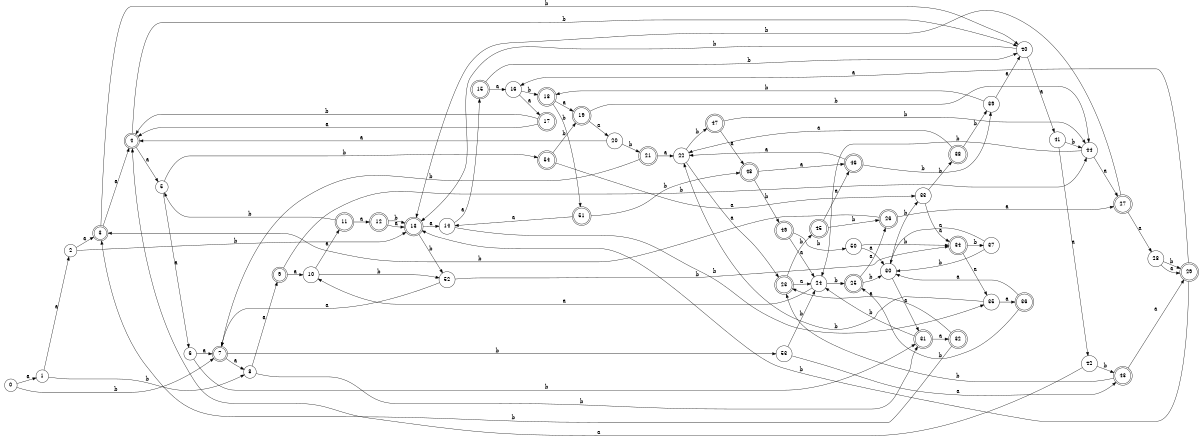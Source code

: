 digraph n44_5 {
__start0 [label="" shape="none"];

rankdir=LR;
size="8,5";

s0 [style="filled", color="black", fillcolor="white" shape="circle", label="0"];
s1 [style="filled", color="black", fillcolor="white" shape="circle", label="1"];
s2 [style="filled", color="black", fillcolor="white" shape="circle", label="2"];
s3 [style="rounded,filled", color="black", fillcolor="white" shape="doublecircle", label="3"];
s4 [style="rounded,filled", color="black", fillcolor="white" shape="doublecircle", label="4"];
s5 [style="filled", color="black", fillcolor="white" shape="circle", label="5"];
s6 [style="filled", color="black", fillcolor="white" shape="circle", label="6"];
s7 [style="rounded,filled", color="black", fillcolor="white" shape="doublecircle", label="7"];
s8 [style="filled", color="black", fillcolor="white" shape="circle", label="8"];
s9 [style="rounded,filled", color="black", fillcolor="white" shape="doublecircle", label="9"];
s10 [style="filled", color="black", fillcolor="white" shape="circle", label="10"];
s11 [style="rounded,filled", color="black", fillcolor="white" shape="doublecircle", label="11"];
s12 [style="rounded,filled", color="black", fillcolor="white" shape="doublecircle", label="12"];
s13 [style="rounded,filled", color="black", fillcolor="white" shape="doublecircle", label="13"];
s14 [style="filled", color="black", fillcolor="white" shape="circle", label="14"];
s15 [style="rounded,filled", color="black", fillcolor="white" shape="doublecircle", label="15"];
s16 [style="filled", color="black", fillcolor="white" shape="circle", label="16"];
s17 [style="rounded,filled", color="black", fillcolor="white" shape="doublecircle", label="17"];
s18 [style="rounded,filled", color="black", fillcolor="white" shape="doublecircle", label="18"];
s19 [style="rounded,filled", color="black", fillcolor="white" shape="doublecircle", label="19"];
s20 [style="filled", color="black", fillcolor="white" shape="circle", label="20"];
s21 [style="rounded,filled", color="black", fillcolor="white" shape="doublecircle", label="21"];
s22 [style="filled", color="black", fillcolor="white" shape="circle", label="22"];
s23 [style="rounded,filled", color="black", fillcolor="white" shape="doublecircle", label="23"];
s24 [style="filled", color="black", fillcolor="white" shape="circle", label="24"];
s25 [style="rounded,filled", color="black", fillcolor="white" shape="doublecircle", label="25"];
s26 [style="rounded,filled", color="black", fillcolor="white" shape="doublecircle", label="26"];
s27 [style="rounded,filled", color="black", fillcolor="white" shape="doublecircle", label="27"];
s28 [style="filled", color="black", fillcolor="white" shape="circle", label="28"];
s29 [style="rounded,filled", color="black", fillcolor="white" shape="doublecircle", label="29"];
s30 [style="filled", color="black", fillcolor="white" shape="circle", label="30"];
s31 [style="rounded,filled", color="black", fillcolor="white" shape="doublecircle", label="31"];
s32 [style="rounded,filled", color="black", fillcolor="white" shape="doublecircle", label="32"];
s33 [style="filled", color="black", fillcolor="white" shape="circle", label="33"];
s34 [style="rounded,filled", color="black", fillcolor="white" shape="doublecircle", label="34"];
s35 [style="filled", color="black", fillcolor="white" shape="circle", label="35"];
s36 [style="rounded,filled", color="black", fillcolor="white" shape="doublecircle", label="36"];
s37 [style="filled", color="black", fillcolor="white" shape="circle", label="37"];
s38 [style="rounded,filled", color="black", fillcolor="white" shape="doublecircle", label="38"];
s39 [style="filled", color="black", fillcolor="white" shape="circle", label="39"];
s40 [style="filled", color="black", fillcolor="white" shape="circle", label="40"];
s41 [style="filled", color="black", fillcolor="white" shape="circle", label="41"];
s42 [style="filled", color="black", fillcolor="white" shape="circle", label="42"];
s43 [style="rounded,filled", color="black", fillcolor="white" shape="doublecircle", label="43"];
s44 [style="filled", color="black", fillcolor="white" shape="circle", label="44"];
s45 [style="rounded,filled", color="black", fillcolor="white" shape="doublecircle", label="45"];
s46 [style="rounded,filled", color="black", fillcolor="white" shape="doublecircle", label="46"];
s47 [style="rounded,filled", color="black", fillcolor="white" shape="doublecircle", label="47"];
s48 [style="rounded,filled", color="black", fillcolor="white" shape="doublecircle", label="48"];
s49 [style="rounded,filled", color="black", fillcolor="white" shape="doublecircle", label="49"];
s50 [style="filled", color="black", fillcolor="white" shape="circle", label="50"];
s51 [style="rounded,filled", color="black", fillcolor="white" shape="doublecircle", label="51"];
s52 [style="filled", color="black", fillcolor="white" shape="circle", label="52"];
s53 [style="filled", color="black", fillcolor="white" shape="circle", label="53"];
s54 [style="rounded,filled", color="black", fillcolor="white" shape="doublecircle", label="54"];
s0 -> s1 [label="a"];
s0 -> s7 [label="b"];
s1 -> s2 [label="a"];
s1 -> s8 [label="b"];
s2 -> s3 [label="a"];
s2 -> s13 [label="b"];
s3 -> s4 [label="a"];
s3 -> s40 [label="b"];
s4 -> s5 [label="a"];
s4 -> s40 [label="b"];
s5 -> s6 [label="a"];
s5 -> s54 [label="b"];
s6 -> s7 [label="a"];
s6 -> s31 [label="b"];
s7 -> s8 [label="a"];
s7 -> s53 [label="b"];
s8 -> s9 [label="a"];
s8 -> s31 [label="b"];
s9 -> s10 [label="a"];
s9 -> s44 [label="b"];
s10 -> s11 [label="a"];
s10 -> s52 [label="b"];
s11 -> s12 [label="a"];
s11 -> s5 [label="b"];
s12 -> s13 [label="a"];
s12 -> s13 [label="b"];
s13 -> s14 [label="a"];
s13 -> s52 [label="b"];
s14 -> s15 [label="a"];
s14 -> s35 [label="b"];
s15 -> s16 [label="a"];
s15 -> s40 [label="b"];
s16 -> s17 [label="a"];
s16 -> s18 [label="b"];
s17 -> s4 [label="a"];
s17 -> s4 [label="b"];
s18 -> s19 [label="a"];
s18 -> s51 [label="b"];
s19 -> s20 [label="a"];
s19 -> s44 [label="b"];
s20 -> s4 [label="a"];
s20 -> s21 [label="b"];
s21 -> s22 [label="a"];
s21 -> s7 [label="b"];
s22 -> s23 [label="a"];
s22 -> s47 [label="b"];
s23 -> s24 [label="a"];
s23 -> s45 [label="b"];
s24 -> s10 [label="a"];
s24 -> s25 [label="b"];
s25 -> s26 [label="a"];
s25 -> s30 [label="b"];
s26 -> s27 [label="a"];
s26 -> s3 [label="b"];
s27 -> s28 [label="a"];
s27 -> s13 [label="b"];
s28 -> s29 [label="a"];
s28 -> s29 [label="b"];
s29 -> s16 [label="a"];
s29 -> s13 [label="b"];
s30 -> s31 [label="a"];
s30 -> s33 [label="b"];
s31 -> s32 [label="a"];
s31 -> s24 [label="b"];
s32 -> s23 [label="a"];
s32 -> s3 [label="b"];
s33 -> s34 [label="a"];
s33 -> s38 [label="b"];
s34 -> s35 [label="a"];
s34 -> s37 [label="b"];
s35 -> s36 [label="a"];
s35 -> s22 [label="b"];
s36 -> s30 [label="a"];
s36 -> s25 [label="b"];
s37 -> s30 [label="a"];
s37 -> s30 [label="b"];
s38 -> s22 [label="a"];
s38 -> s39 [label="b"];
s39 -> s40 [label="a"];
s39 -> s18 [label="b"];
s40 -> s41 [label="a"];
s40 -> s13 [label="b"];
s41 -> s42 [label="a"];
s41 -> s44 [label="b"];
s42 -> s4 [label="a"];
s42 -> s43 [label="b"];
s43 -> s29 [label="a"];
s43 -> s23 [label="b"];
s44 -> s27 [label="a"];
s44 -> s24 [label="b"];
s45 -> s46 [label="a"];
s45 -> s26 [label="b"];
s46 -> s22 [label="a"];
s46 -> s39 [label="b"];
s47 -> s48 [label="a"];
s47 -> s44 [label="b"];
s48 -> s46 [label="a"];
s48 -> s49 [label="b"];
s49 -> s24 [label="a"];
s49 -> s50 [label="b"];
s50 -> s30 [label="a"];
s50 -> s34 [label="b"];
s51 -> s14 [label="a"];
s51 -> s48 [label="b"];
s52 -> s7 [label="a"];
s52 -> s34 [label="b"];
s53 -> s43 [label="a"];
s53 -> s24 [label="b"];
s54 -> s33 [label="a"];
s54 -> s19 [label="b"];

}